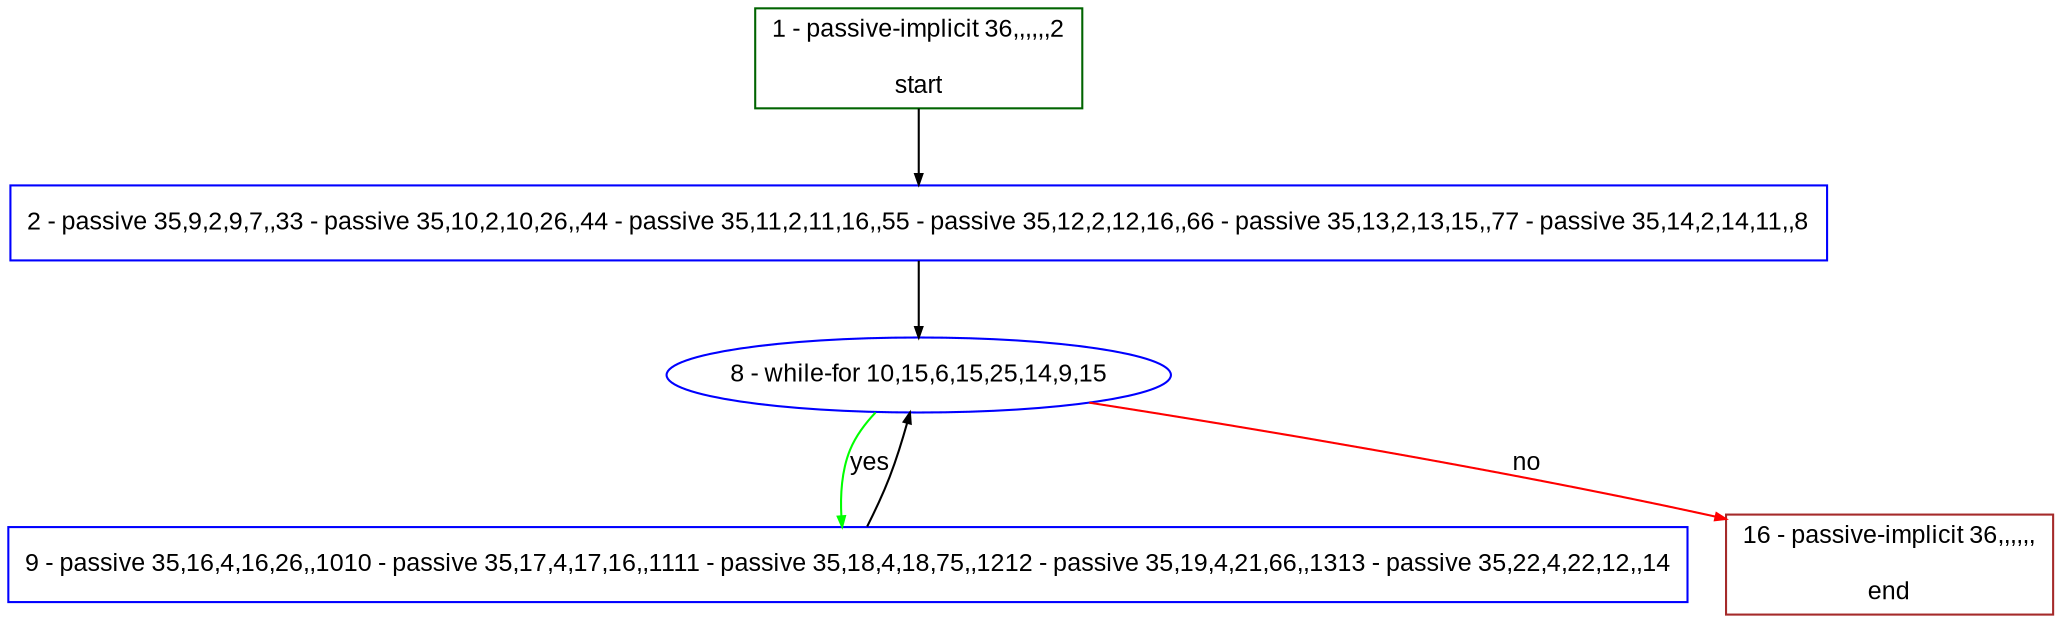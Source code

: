 digraph "" {
  graph [bgcolor="white", fillcolor="#FFFFCC", pack="true", packmode="clust", fontname="Arial", label="", fontsize="12", compound="true", style="rounded,filled"];
  node [node_initialized="no", fillcolor="white", fontname="Arial", label="", color="grey", fontsize="12", fixedsize="false", compound="true", shape="rectangle", style="filled"];
  edge [arrowtail="none", lhead="", fontcolor="black", fontname="Arial", label="", color="black", fontsize="12", arrowhead="normal", arrowsize="0.5", compound="true", ltail="", dir="forward"];
  __N1 [fillcolor="#ffffff", label="2 - passive 35,9,2,9,7,,33 - passive 35,10,2,10,26,,44 - passive 35,11,2,11,16,,55 - passive 35,12,2,12,16,,66 - passive 35,13,2,13,15,,77 - passive 35,14,2,14,11,,8", color="#0000ff", shape="box", style="filled"];
  __N2 [fillcolor="#ffffff", label="1 - passive-implicit 36,,,,,,2\n\nstart", color="#006400", shape="box", style="filled"];
  __N3 [fillcolor="#ffffff", label="8 - while-for 10,15,6,15,25,14,9,15", color="#0000ff", shape="oval", style="filled"];
  __N4 [fillcolor="#ffffff", label="9 - passive 35,16,4,16,26,,1010 - passive 35,17,4,17,16,,1111 - passive 35,18,4,18,75,,1212 - passive 35,19,4,21,66,,1313 - passive 35,22,4,22,12,,14", color="#0000ff", shape="box", style="filled"];
  __N5 [fillcolor="#ffffff", label="16 - passive-implicit 36,,,,,,\n\nend", color="#a52a2a", shape="box", style="filled"];
  __N2 -> __N1 [arrowtail="none", color="#000000", label="", arrowhead="normal", dir="forward"];
  __N1 -> __N3 [arrowtail="none", color="#000000", label="", arrowhead="normal", dir="forward"];
  __N3 -> __N4 [arrowtail="none", color="#00ff00", label="yes", arrowhead="normal", dir="forward"];
  __N4 -> __N3 [arrowtail="none", color="#000000", label="", arrowhead="normal", dir="forward"];
  __N3 -> __N5 [arrowtail="none", color="#ff0000", label="no", arrowhead="normal", dir="forward"];
}
